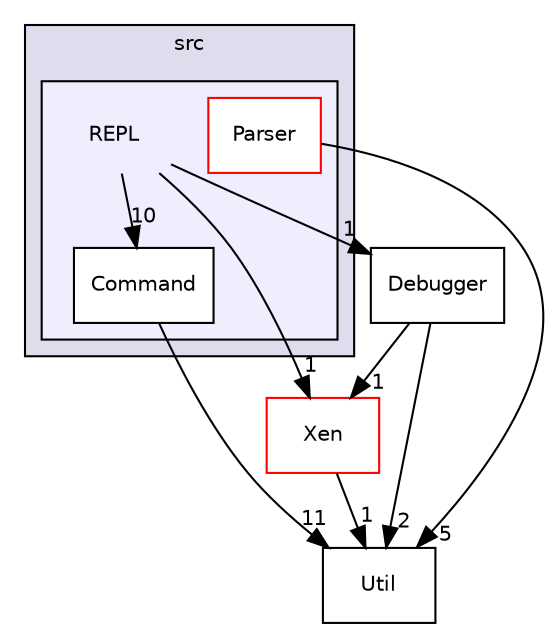 digraph "src/REPL" {
  compound=true
  node [ fontsize="10", fontname="Helvetica"];
  edge [ labelfontsize="10", labelfontname="Helvetica"];
  subgraph clusterdir_68267d1309a1af8e8297ef4c3efbcdba {
    graph [ bgcolor="#ddddee", pencolor="black", label="src" fontname="Helvetica", fontsize="10", URL="dir_68267d1309a1af8e8297ef4c3efbcdba.html"]
  subgraph clusterdir_0d452f529ce23696d4573d28f575566e {
    graph [ bgcolor="#eeeeff", pencolor="black", label="" URL="dir_0d452f529ce23696d4573d28f575566e.html"];
    dir_0d452f529ce23696d4573d28f575566e [shape=plaintext label="REPL"];
    dir_44a8172cead31a2472281d6f4ce552fe [shape=box label="Command" color="black" fillcolor="white" style="filled" URL="dir_44a8172cead31a2472281d6f4ce552fe.html"];
    dir_231fcdc1c2f7ecfe77d99c1327d245cc [shape=box label="Parser" color="red" fillcolor="white" style="filled" URL="dir_231fcdc1c2f7ecfe77d99c1327d245cc.html"];
  }
  }
  dir_b03d63d83e68abf734eecebd5f01aafd [shape=box label="Debugger" URL="dir_b03d63d83e68abf734eecebd5f01aafd.html"];
  dir_7eb35329246a1427d89c28c0ea67fbbe [shape=box label="Xen" fillcolor="white" style="filled" color="red" URL="dir_7eb35329246a1427d89c28c0ea67fbbe.html"];
  dir_3e37c3eecdc42aac03248fab5c81cb58 [shape=box label="Util" URL="dir_3e37c3eecdc42aac03248fab5c81cb58.html"];
  dir_b03d63d83e68abf734eecebd5f01aafd->dir_7eb35329246a1427d89c28c0ea67fbbe [headlabel="1", labeldistance=1.5 headhref="dir_000001_000011.html"];
  dir_b03d63d83e68abf734eecebd5f01aafd->dir_3e37c3eecdc42aac03248fab5c81cb58 [headlabel="2", labeldistance=1.5 headhref="dir_000001_000010.html"];
  dir_7eb35329246a1427d89c28c0ea67fbbe->dir_3e37c3eecdc42aac03248fab5c81cb58 [headlabel="1", labeldistance=1.5 headhref="dir_000011_000010.html"];
  dir_44a8172cead31a2472281d6f4ce552fe->dir_3e37c3eecdc42aac03248fab5c81cb58 [headlabel="11", labeldistance=1.5 headhref="dir_000005_000010.html"];
  dir_0d452f529ce23696d4573d28f575566e->dir_b03d63d83e68abf734eecebd5f01aafd [headlabel="1", labeldistance=1.5 headhref="dir_000004_000001.html"];
  dir_0d452f529ce23696d4573d28f575566e->dir_7eb35329246a1427d89c28c0ea67fbbe [headlabel="1", labeldistance=1.5 headhref="dir_000004_000011.html"];
  dir_0d452f529ce23696d4573d28f575566e->dir_44a8172cead31a2472281d6f4ce552fe [headlabel="10", labeldistance=1.5 headhref="dir_000004_000005.html"];
  dir_231fcdc1c2f7ecfe77d99c1327d245cc->dir_3e37c3eecdc42aac03248fab5c81cb58 [headlabel="5", labeldistance=1.5 headhref="dir_000006_000010.html"];
}
